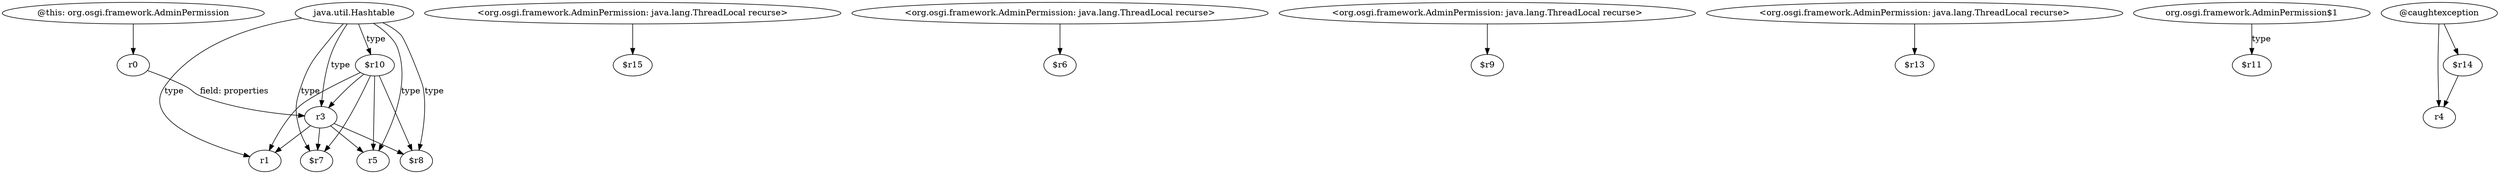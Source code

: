 digraph g {
0[label="$r10"]
1[label="r3"]
0->1[label=""]
2[label="<org.osgi.framework.AdminPermission: java.lang.ThreadLocal recurse>"]
3[label="$r15"]
2->3[label=""]
4[label="java.util.Hashtable"]
5[label="r5"]
4->5[label="type"]
6[label="r1"]
4->6[label="type"]
7[label="<org.osgi.framework.AdminPermission: java.lang.ThreadLocal recurse>"]
8[label="$r6"]
7->8[label=""]
9[label="<org.osgi.framework.AdminPermission: java.lang.ThreadLocal recurse>"]
10[label="$r9"]
9->10[label=""]
11[label="$r7"]
4->11[label="type"]
1->5[label=""]
12[label="<org.osgi.framework.AdminPermission: java.lang.ThreadLocal recurse>"]
13[label="$r13"]
12->13[label=""]
4->0[label="type"]
14[label="$r8"]
4->14[label="type"]
15[label="r0"]
15->1[label="field: properties"]
1->6[label=""]
0->5[label=""]
4->1[label="type"]
0->14[label=""]
0->6[label=""]
16[label="org.osgi.framework.AdminPermission$1"]
17[label="$r11"]
16->17[label="type"]
1->14[label=""]
18[label="@caughtexception"]
19[label="r4"]
18->19[label=""]
20[label="@this: org.osgi.framework.AdminPermission"]
20->15[label=""]
21[label="$r14"]
18->21[label=""]
1->11[label=""]
0->11[label=""]
21->19[label=""]
}